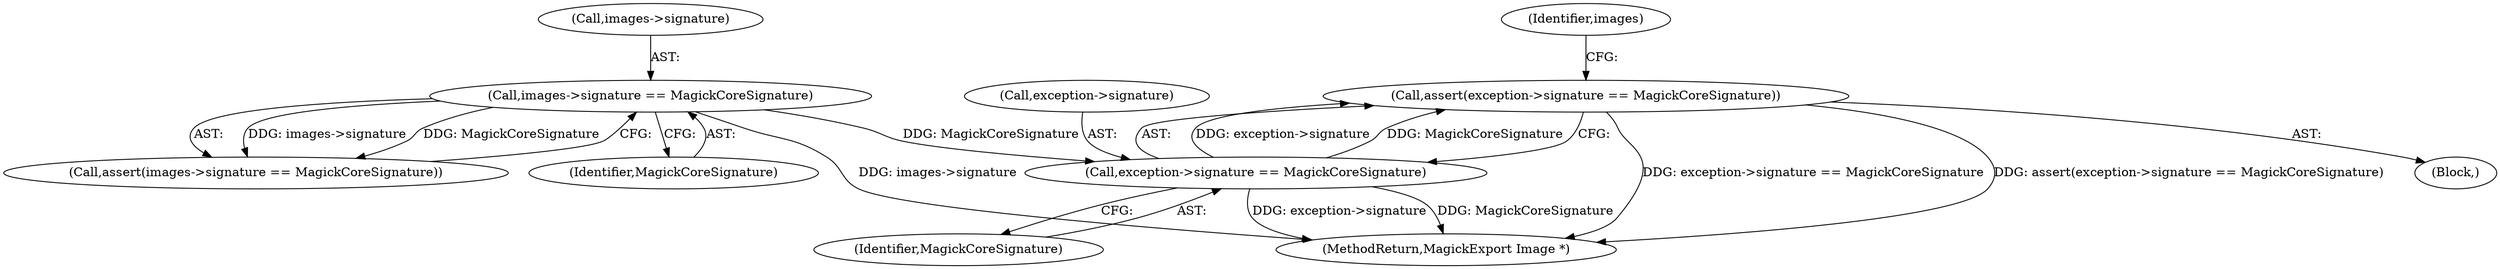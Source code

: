 digraph "0_ImageMagick6_61135001a625364e29bdce83832f043eebde7b5a@API" {
"1000158" [label="(Call,assert(exception->signature == MagickCoreSignature))"];
"1000159" [label="(Call,exception->signature == MagickCoreSignature)"];
"1000132" [label="(Call,images->signature == MagickCoreSignature)"];
"1000167" [label="(Identifier,images)"];
"1000160" [label="(Call,exception->signature)"];
"1000159" [label="(Call,exception->signature == MagickCoreSignature)"];
"1000131" [label="(Call,assert(images->signature == MagickCoreSignature))"];
"1000105" [label="(Block,)"];
"1000133" [label="(Call,images->signature)"];
"1000136" [label="(Identifier,MagickCoreSignature)"];
"1000158" [label="(Call,assert(exception->signature == MagickCoreSignature))"];
"1000163" [label="(Identifier,MagickCoreSignature)"];
"1000926" [label="(MethodReturn,MagickExport Image *)"];
"1000132" [label="(Call,images->signature == MagickCoreSignature)"];
"1000158" -> "1000105"  [label="AST: "];
"1000158" -> "1000159"  [label="CFG: "];
"1000159" -> "1000158"  [label="AST: "];
"1000167" -> "1000158"  [label="CFG: "];
"1000158" -> "1000926"  [label="DDG: exception->signature == MagickCoreSignature"];
"1000158" -> "1000926"  [label="DDG: assert(exception->signature == MagickCoreSignature)"];
"1000159" -> "1000158"  [label="DDG: exception->signature"];
"1000159" -> "1000158"  [label="DDG: MagickCoreSignature"];
"1000159" -> "1000163"  [label="CFG: "];
"1000160" -> "1000159"  [label="AST: "];
"1000163" -> "1000159"  [label="AST: "];
"1000159" -> "1000926"  [label="DDG: exception->signature"];
"1000159" -> "1000926"  [label="DDG: MagickCoreSignature"];
"1000132" -> "1000159"  [label="DDG: MagickCoreSignature"];
"1000132" -> "1000131"  [label="AST: "];
"1000132" -> "1000136"  [label="CFG: "];
"1000133" -> "1000132"  [label="AST: "];
"1000136" -> "1000132"  [label="AST: "];
"1000131" -> "1000132"  [label="CFG: "];
"1000132" -> "1000926"  [label="DDG: images->signature"];
"1000132" -> "1000131"  [label="DDG: images->signature"];
"1000132" -> "1000131"  [label="DDG: MagickCoreSignature"];
}
